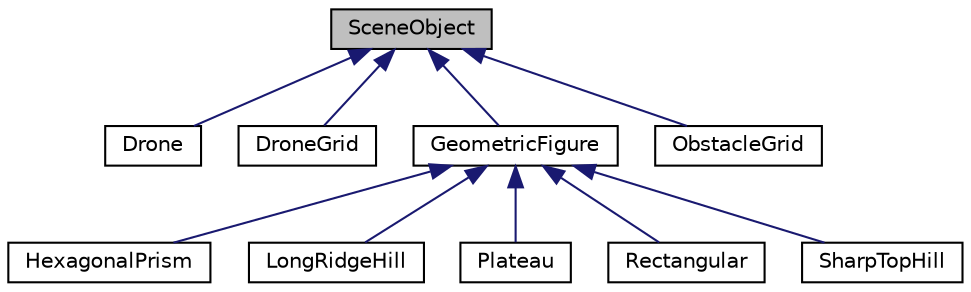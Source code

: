 digraph "SceneObject"
{
 // LATEX_PDF_SIZE
  edge [fontname="Helvetica",fontsize="10",labelfontname="Helvetica",labelfontsize="10"];
  node [fontname="Helvetica",fontsize="10",shape=record];
  Node1 [label="SceneObject",height=0.2,width=0.4,color="black", fillcolor="grey75", style="filled", fontcolor="black",tooltip="Klasa obiekt sceny jest klasą bazową dla klas GeometricFigure, oraz Dron i pozwala na umieszczenie ty..."];
  Node1 -> Node2 [dir="back",color="midnightblue",fontsize="10",style="solid",fontname="Helvetica"];
  Node2 [label="Drone",height=0.2,width=0.4,color="black", fillcolor="white", style="filled",URL="$class_drone.html",tooltip="Klasa definiująca drona."];
  Node1 -> Node3 [dir="back",color="midnightblue",fontsize="10",style="solid",fontname="Helvetica"];
  Node3 [label="DroneGrid",height=0.2,width=0.4,color="black", fillcolor="white", style="filled",URL="$class_drone_grid.html",tooltip="Klasa definiuje siatkę drona jako okrąg o podanym promieniu w środku którego znajduję się dron...."];
  Node1 -> Node4 [dir="back",color="midnightblue",fontsize="10",style="solid",fontname="Helvetica"];
  Node4 [label="GeometricFigure",height=0.2,width=0.4,color="black", fillcolor="white", style="filled",URL="$class_geometric_figure.html",tooltip="Klasa Bazowa opisujaca figure geometryczna."];
  Node4 -> Node5 [dir="back",color="midnightblue",fontsize="10",style="solid",fontname="Helvetica"];
  Node5 [label="HexagonalPrism",height=0.2,width=0.4,color="black", fillcolor="white", style="filled",URL="$class_hexagonal_prism.html",tooltip="Klasa pochodna klasy figury geometrycznej definiująca graniastosłup sześciokątny."];
  Node4 -> Node6 [dir="back",color="midnightblue",fontsize="10",style="solid",fontname="Helvetica"];
  Node6 [label="LongRidgeHill",height=0.2,width=0.4,color="black", fillcolor="white", style="filled",URL="$class_long_ridge_hill.html",tooltip="Klasa LongRidgeHill definiuje góre z długą granią."];
  Node4 -> Node7 [dir="back",color="midnightblue",fontsize="10",style="solid",fontname="Helvetica"];
  Node7 [label="Plateau",height=0.2,width=0.4,color="black", fillcolor="white", style="filled",URL="$class_plateau.html",tooltip="Klasa Plateau definiuje Płaskowyż."];
  Node4 -> Node8 [dir="back",color="midnightblue",fontsize="10",style="solid",fontname="Helvetica"];
  Node8 [label="Rectangular",height=0.2,width=0.4,color="black", fillcolor="white", style="filled",URL="$class_rectangular.html",tooltip="Klasa pochodna klasy figury geometrycznej definiująca prostopadłościan."];
  Node4 -> Node9 [dir="back",color="midnightblue",fontsize="10",style="solid",fontname="Helvetica"];
  Node9 [label="SharpTopHill",height=0.2,width=0.4,color="black", fillcolor="white", style="filled",URL="$class_sharp_top_hill.html",tooltip="Klasa SharpTopHill definiuje góre z ostrym szczytem."];
  Node1 -> Node10 [dir="back",color="midnightblue",fontsize="10",style="solid",fontname="Helvetica"];
  Node10 [label="ObstacleGrid",height=0.2,width=0.4,color="black", fillcolor="white", style="filled",URL="$class_obstacle_grid.html",tooltip="Klasa definiuje siatke przeszkody i metody z nią związane służące do przechowywania skali przeszkody ..."];
}
